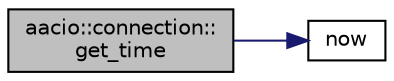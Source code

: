 digraph "aacio::connection::get_time"
{
  edge [fontname="Helvetica",fontsize="10",labelfontname="Helvetica",labelfontsize="10"];
  node [fontname="Helvetica",fontsize="10",shape=record];
  rankdir="LR";
  Node0 [label="aacio::connection::\lget_time",height=0.2,width=0.4,color="black", fillcolor="grey75", style="filled", fontcolor="black"];
  Node0 -> Node1 [color="midnightblue",fontsize="10",style="solid"];
  Node1 [label="now",height=0.2,width=0.4,color="black", fillcolor="white", style="filled",URL="$group__systemcapi.html#ga5eef43c9589d6ef54a0ece1dda5e0ffe",tooltip="Get time of the last accepted block. "];
}
